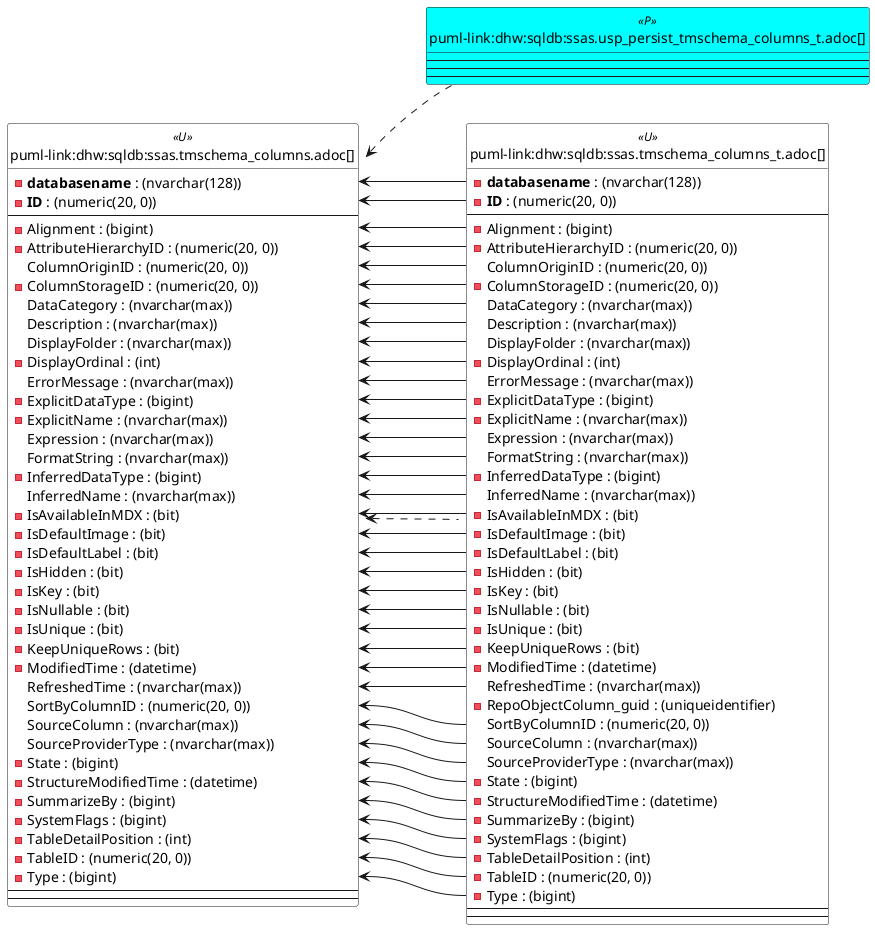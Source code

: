 @startuml
left to right direction
'top to bottom direction
hide circle
'avoide "." issues:
set namespaceSeparator none


skinparam class {
  BackgroundColor White
  BackgroundColor<<FN>> Yellow
  BackgroundColor<<FS>> Yellow
  BackgroundColor<<FT>> LightGray
  BackgroundColor<<IF>> Yellow
  BackgroundColor<<IS>> Yellow
  BackgroundColor<<P>> Aqua
  BackgroundColor<<PC>> Aqua
  BackgroundColor<<SN>> Yellow
  BackgroundColor<<SO>> SlateBlue
  BackgroundColor<<TF>> LightGray
  BackgroundColor<<TR>> Tomato
  BackgroundColor<<U>> White
  BackgroundColor<<V>> WhiteSmoke
  BackgroundColor<<X>> Aqua
  BackgroundColor<<external>> AliceBlue
}


entity "puml-link:dhw:sqldb:ssas.tmschema_columns.adoc[]" as ssas.TMSCHEMA_COLUMNS << U >> {
  - **databasename** : (nvarchar(128))
  - **ID** : (numeric(20, 0))
  --
  - Alignment : (bigint)
  - AttributeHierarchyID : (numeric(20, 0))
  ColumnOriginID : (numeric(20, 0))
  - ColumnStorageID : (numeric(20, 0))
  DataCategory : (nvarchar(max))
  Description : (nvarchar(max))
  DisplayFolder : (nvarchar(max))
  - DisplayOrdinal : (int)
  ErrorMessage : (nvarchar(max))
  - ExplicitDataType : (bigint)
  - ExplicitName : (nvarchar(max))
  Expression : (nvarchar(max))
  FormatString : (nvarchar(max))
  - InferredDataType : (bigint)
  InferredName : (nvarchar(max))
  - IsAvailableInMDX : (bit)
  - IsDefaultImage : (bit)
  - IsDefaultLabel : (bit)
  - IsHidden : (bit)
  - IsKey : (bit)
  - IsNullable : (bit)
  - IsUnique : (bit)
  - KeepUniqueRows : (bit)
  - ModifiedTime : (datetime)
  RefreshedTime : (nvarchar(max))
  SortByColumnID : (numeric(20, 0))
  SourceColumn : (nvarchar(max))
  SourceProviderType : (nvarchar(max))
  - State : (bigint)
  - StructureModifiedTime : (datetime)
  - SummarizeBy : (bigint)
  - SystemFlags : (bigint)
  - TableDetailPosition : (int)
  - TableID : (numeric(20, 0))
  - Type : (bigint)
  --
  --
}

entity "puml-link:dhw:sqldb:ssas.tmschema_columns_t.adoc[]" as ssas.TMSCHEMA_COLUMNS_T << U >> {
  - **databasename** : (nvarchar(128))
  - **ID** : (numeric(20, 0))
  --
  - Alignment : (bigint)
  - AttributeHierarchyID : (numeric(20, 0))
  ColumnOriginID : (numeric(20, 0))
  - ColumnStorageID : (numeric(20, 0))
  DataCategory : (nvarchar(max))
  Description : (nvarchar(max))
  DisplayFolder : (nvarchar(max))
  - DisplayOrdinal : (int)
  ErrorMessage : (nvarchar(max))
  - ExplicitDataType : (bigint)
  - ExplicitName : (nvarchar(max))
  Expression : (nvarchar(max))
  FormatString : (nvarchar(max))
  - InferredDataType : (bigint)
  InferredName : (nvarchar(max))
  - IsAvailableInMDX : (bit)
  - IsDefaultImage : (bit)
  - IsDefaultLabel : (bit)
  - IsHidden : (bit)
  - IsKey : (bit)
  - IsNullable : (bit)
  - IsUnique : (bit)
  - KeepUniqueRows : (bit)
  - ModifiedTime : (datetime)
  RefreshedTime : (nvarchar(max))
  - RepoObjectColumn_guid : (uniqueidentifier)
  SortByColumnID : (numeric(20, 0))
  SourceColumn : (nvarchar(max))
  SourceProviderType : (nvarchar(max))
  - State : (bigint)
  - StructureModifiedTime : (datetime)
  - SummarizeBy : (bigint)
  - SystemFlags : (bigint)
  - TableDetailPosition : (int)
  - TableID : (numeric(20, 0))
  - Type : (bigint)
  --
  --
}

entity "puml-link:dhw:sqldb:ssas.usp_persist_tmschema_columns_t.adoc[]" as ssas.usp_PERSIST_TMSCHEMA_COLUMNS_T << P >> {
  --
  --
  --
}

ssas.TMSCHEMA_COLUMNS <.. ssas.TMSCHEMA_COLUMNS_T
ssas.TMSCHEMA_COLUMNS <.. ssas.usp_PERSIST_TMSCHEMA_COLUMNS_T
"ssas.TMSCHEMA_COLUMNS::Alignment" <-- "ssas.TMSCHEMA_COLUMNS_T::Alignment"
"ssas.TMSCHEMA_COLUMNS::AttributeHierarchyID" <-- "ssas.TMSCHEMA_COLUMNS_T::AttributeHierarchyID"
"ssas.TMSCHEMA_COLUMNS::ColumnOriginID" <-- "ssas.TMSCHEMA_COLUMNS_T::ColumnOriginID"
"ssas.TMSCHEMA_COLUMNS::ColumnStorageID" <-- "ssas.TMSCHEMA_COLUMNS_T::ColumnStorageID"
"ssas.TMSCHEMA_COLUMNS::databasename" <-- "ssas.TMSCHEMA_COLUMNS_T::databasename"
"ssas.TMSCHEMA_COLUMNS::DataCategory" <-- "ssas.TMSCHEMA_COLUMNS_T::DataCategory"
"ssas.TMSCHEMA_COLUMNS::Description" <-- "ssas.TMSCHEMA_COLUMNS_T::Description"
"ssas.TMSCHEMA_COLUMNS::DisplayFolder" <-- "ssas.TMSCHEMA_COLUMNS_T::DisplayFolder"
"ssas.TMSCHEMA_COLUMNS::DisplayOrdinal" <-- "ssas.TMSCHEMA_COLUMNS_T::DisplayOrdinal"
"ssas.TMSCHEMA_COLUMNS::ErrorMessage" <-- "ssas.TMSCHEMA_COLUMNS_T::ErrorMessage"
"ssas.TMSCHEMA_COLUMNS::ExplicitDataType" <-- "ssas.TMSCHEMA_COLUMNS_T::ExplicitDataType"
"ssas.TMSCHEMA_COLUMNS::ExplicitName" <-- "ssas.TMSCHEMA_COLUMNS_T::ExplicitName"
"ssas.TMSCHEMA_COLUMNS::Expression" <-- "ssas.TMSCHEMA_COLUMNS_T::Expression"
"ssas.TMSCHEMA_COLUMNS::FormatString" <-- "ssas.TMSCHEMA_COLUMNS_T::FormatString"
"ssas.TMSCHEMA_COLUMNS::ID" <-- "ssas.TMSCHEMA_COLUMNS_T::ID"
"ssas.TMSCHEMA_COLUMNS::InferredDataType" <-- "ssas.TMSCHEMA_COLUMNS_T::InferredDataType"
"ssas.TMSCHEMA_COLUMNS::InferredName" <-- "ssas.TMSCHEMA_COLUMNS_T::InferredName"
"ssas.TMSCHEMA_COLUMNS::IsAvailableInMDX" <-- "ssas.TMSCHEMA_COLUMNS_T::IsAvailableInMDX"
"ssas.TMSCHEMA_COLUMNS::IsDefaultImage" <-- "ssas.TMSCHEMA_COLUMNS_T::IsDefaultImage"
"ssas.TMSCHEMA_COLUMNS::IsDefaultLabel" <-- "ssas.TMSCHEMA_COLUMNS_T::IsDefaultLabel"
"ssas.TMSCHEMA_COLUMNS::IsHidden" <-- "ssas.TMSCHEMA_COLUMNS_T::IsHidden"
"ssas.TMSCHEMA_COLUMNS::IsKey" <-- "ssas.TMSCHEMA_COLUMNS_T::IsKey"
"ssas.TMSCHEMA_COLUMNS::IsNullable" <-- "ssas.TMSCHEMA_COLUMNS_T::IsNullable"
"ssas.TMSCHEMA_COLUMNS::IsUnique" <-- "ssas.TMSCHEMA_COLUMNS_T::IsUnique"
"ssas.TMSCHEMA_COLUMNS::KeepUniqueRows" <-- "ssas.TMSCHEMA_COLUMNS_T::KeepUniqueRows"
"ssas.TMSCHEMA_COLUMNS::ModifiedTime" <-- "ssas.TMSCHEMA_COLUMNS_T::ModifiedTime"
"ssas.TMSCHEMA_COLUMNS::RefreshedTime" <-- "ssas.TMSCHEMA_COLUMNS_T::RefreshedTime"
"ssas.TMSCHEMA_COLUMNS::SortByColumnID" <-- "ssas.TMSCHEMA_COLUMNS_T::SortByColumnID"
"ssas.TMSCHEMA_COLUMNS::SourceColumn" <-- "ssas.TMSCHEMA_COLUMNS_T::SourceColumn"
"ssas.TMSCHEMA_COLUMNS::SourceProviderType" <-- "ssas.TMSCHEMA_COLUMNS_T::SourceProviderType"
"ssas.TMSCHEMA_COLUMNS::State" <-- "ssas.TMSCHEMA_COLUMNS_T::State"
"ssas.TMSCHEMA_COLUMNS::StructureModifiedTime" <-- "ssas.TMSCHEMA_COLUMNS_T::StructureModifiedTime"
"ssas.TMSCHEMA_COLUMNS::SummarizeBy" <-- "ssas.TMSCHEMA_COLUMNS_T::SummarizeBy"
"ssas.TMSCHEMA_COLUMNS::SystemFlags" <-- "ssas.TMSCHEMA_COLUMNS_T::SystemFlags"
"ssas.TMSCHEMA_COLUMNS::TableDetailPosition" <-- "ssas.TMSCHEMA_COLUMNS_T::TableDetailPosition"
"ssas.TMSCHEMA_COLUMNS::TableID" <-- "ssas.TMSCHEMA_COLUMNS_T::TableID"
"ssas.TMSCHEMA_COLUMNS::Type" <-- "ssas.TMSCHEMA_COLUMNS_T::Type"
@enduml

